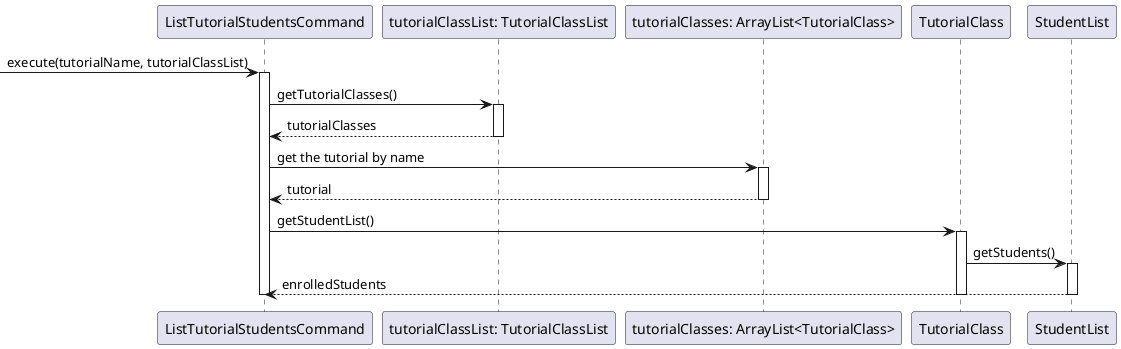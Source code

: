 @startuml


participant "ListTutorialStudentsCommand" as LTSC
participant "tutorialClassList: TutorialClassList" as TCL
participant "tutorialClasses: ArrayList<TutorialClass>" as List
participant "TutorialClass" as TC
participant "StudentList" as SL

-> LTSC: execute(tutorialName, tutorialClassList)
activate LTSC

LTSC -> TCL: getTutorialClasses()
activate TCL
TCL --> LTSC: tutorialClasses
deactivate TCL


    LTSC -> List: get the tutorial by name
    activate List
    List --> LTSC: tutorial
    deactivate List


        LTSC -> TC: getStudentList()
        activate TC
        TC -> SL: getStudents()
        activate SL
        SL --> LTSC: enrolledStudents
        deactivate SL
        deactivate TC






deactivate LTSC

@enduml
